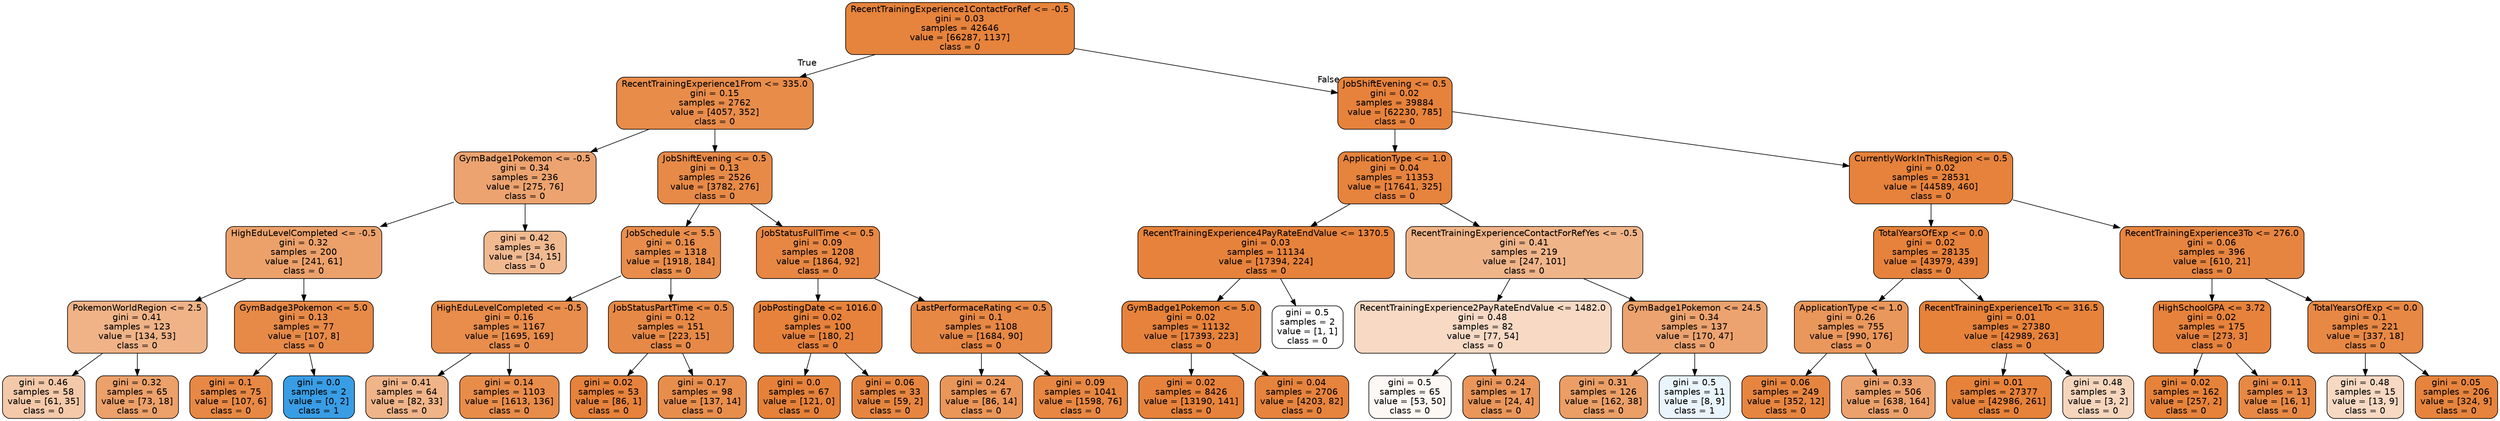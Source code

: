 digraph Tree {
node [shape=box, style="filled, rounded", color="black", fontname=helvetica] ;
edge [fontname=helvetica] ;
0 [label="RecentTrainingExperience1ContactForRef <= -0.5\ngini = 0.03\nsamples = 42646\nvalue = [66287, 1137]\nclass = 0", fillcolor="#e58139fb"] ;
1 [label="RecentTrainingExperience1From <= 335.0\ngini = 0.15\nsamples = 2762\nvalue = [4057, 352]\nclass = 0", fillcolor="#e58139e9"] ;
0 -> 1 [labeldistance=2.5, labelangle=45, headlabel="True"] ;
2 [label="GymBadge1Pokemon <= -0.5\ngini = 0.34\nsamples = 236\nvalue = [275, 76]\nclass = 0", fillcolor="#e58139b9"] ;
1 -> 2 ;
3 [label="HighEduLevelCompleted <= -0.5\ngini = 0.32\nsamples = 200\nvalue = [241, 61]\nclass = 0", fillcolor="#e58139be"] ;
2 -> 3 ;
4 [label="PokemonWorldRegion <= 2.5\ngini = 0.41\nsamples = 123\nvalue = [134, 53]\nclass = 0", fillcolor="#e581399a"] ;
3 -> 4 ;
5 [label="gini = 0.46\nsamples = 58\nvalue = [61, 35]\nclass = 0", fillcolor="#e581396d"] ;
4 -> 5 ;
6 [label="gini = 0.32\nsamples = 65\nvalue = [73, 18]\nclass = 0", fillcolor="#e58139c0"] ;
4 -> 6 ;
7 [label="GymBadge3Pokemon <= 5.0\ngini = 0.13\nsamples = 77\nvalue = [107, 8]\nclass = 0", fillcolor="#e58139ec"] ;
3 -> 7 ;
8 [label="gini = 0.1\nsamples = 75\nvalue = [107, 6]\nclass = 0", fillcolor="#e58139f1"] ;
7 -> 8 ;
9 [label="gini = 0.0\nsamples = 2\nvalue = [0, 2]\nclass = 1", fillcolor="#399de5ff"] ;
7 -> 9 ;
10 [label="gini = 0.42\nsamples = 36\nvalue = [34, 15]\nclass = 0", fillcolor="#e581398e"] ;
2 -> 10 ;
11 [label="JobShiftEvening <= 0.5\ngini = 0.13\nsamples = 2526\nvalue = [3782, 276]\nclass = 0", fillcolor="#e58139ec"] ;
1 -> 11 ;
12 [label="JobSchedule <= 5.5\ngini = 0.16\nsamples = 1318\nvalue = [1918, 184]\nclass = 0", fillcolor="#e58139e7"] ;
11 -> 12 ;
13 [label="HighEduLevelCompleted <= -0.5\ngini = 0.16\nsamples = 1167\nvalue = [1695, 169]\nclass = 0", fillcolor="#e58139e6"] ;
12 -> 13 ;
14 [label="gini = 0.41\nsamples = 64\nvalue = [82, 33]\nclass = 0", fillcolor="#e5813998"] ;
13 -> 14 ;
15 [label="gini = 0.14\nsamples = 1103\nvalue = [1613, 136]\nclass = 0", fillcolor="#e58139e9"] ;
13 -> 15 ;
16 [label="JobStatusPartTime <= 0.5\ngini = 0.12\nsamples = 151\nvalue = [223, 15]\nclass = 0", fillcolor="#e58139ee"] ;
12 -> 16 ;
17 [label="gini = 0.02\nsamples = 53\nvalue = [86, 1]\nclass = 0", fillcolor="#e58139fc"] ;
16 -> 17 ;
18 [label="gini = 0.17\nsamples = 98\nvalue = [137, 14]\nclass = 0", fillcolor="#e58139e5"] ;
16 -> 18 ;
19 [label="JobStatusFullTime <= 0.5\ngini = 0.09\nsamples = 1208\nvalue = [1864, 92]\nclass = 0", fillcolor="#e58139f2"] ;
11 -> 19 ;
20 [label="JobPostingDate <= 1016.0\ngini = 0.02\nsamples = 100\nvalue = [180, 2]\nclass = 0", fillcolor="#e58139fc"] ;
19 -> 20 ;
21 [label="gini = 0.0\nsamples = 67\nvalue = [121, 0]\nclass = 0", fillcolor="#e58139ff"] ;
20 -> 21 ;
22 [label="gini = 0.06\nsamples = 33\nvalue = [59, 2]\nclass = 0", fillcolor="#e58139f6"] ;
20 -> 22 ;
23 [label="LastPerformaceRating <= 0.5\ngini = 0.1\nsamples = 1108\nvalue = [1684, 90]\nclass = 0", fillcolor="#e58139f1"] ;
19 -> 23 ;
24 [label="gini = 0.24\nsamples = 67\nvalue = [86, 14]\nclass = 0", fillcolor="#e58139d5"] ;
23 -> 24 ;
25 [label="gini = 0.09\nsamples = 1041\nvalue = [1598, 76]\nclass = 0", fillcolor="#e58139f3"] ;
23 -> 25 ;
26 [label="JobShiftEvening <= 0.5\ngini = 0.02\nsamples = 39884\nvalue = [62230, 785]\nclass = 0", fillcolor="#e58139fc"] ;
0 -> 26 [labeldistance=2.5, labelangle=-45, headlabel="False"] ;
27 [label="ApplicationType <= 1.0\ngini = 0.04\nsamples = 11353\nvalue = [17641, 325]\nclass = 0", fillcolor="#e58139fa"] ;
26 -> 27 ;
28 [label="RecentTrainingExperience4PayRateEndValue <= 1370.5\ngini = 0.03\nsamples = 11134\nvalue = [17394, 224]\nclass = 0", fillcolor="#e58139fc"] ;
27 -> 28 ;
29 [label="GymBadge1Pokemon <= 5.0\ngini = 0.02\nsamples = 11132\nvalue = [17393, 223]\nclass = 0", fillcolor="#e58139fc"] ;
28 -> 29 ;
30 [label="gini = 0.02\nsamples = 8426\nvalue = [13190, 141]\nclass = 0", fillcolor="#e58139fc"] ;
29 -> 30 ;
31 [label="gini = 0.04\nsamples = 2706\nvalue = [4203, 82]\nclass = 0", fillcolor="#e58139fa"] ;
29 -> 31 ;
32 [label="gini = 0.5\nsamples = 2\nvalue = [1, 1]\nclass = 0", fillcolor="#e5813900"] ;
28 -> 32 ;
33 [label="RecentTrainingExperienceContactForRefYes <= -0.5\ngini = 0.41\nsamples = 219\nvalue = [247, 101]\nclass = 0", fillcolor="#e5813997"] ;
27 -> 33 ;
34 [label="RecentTrainingExperience2PayRateEndValue <= 1482.0\ngini = 0.48\nsamples = 82\nvalue = [77, 54]\nclass = 0", fillcolor="#e581394c"] ;
33 -> 34 ;
35 [label="gini = 0.5\nsamples = 65\nvalue = [53, 50]\nclass = 0", fillcolor="#e581390e"] ;
34 -> 35 ;
36 [label="gini = 0.24\nsamples = 17\nvalue = [24, 4]\nclass = 0", fillcolor="#e58139d4"] ;
34 -> 36 ;
37 [label="GymBadge1Pokemon <= 24.5\ngini = 0.34\nsamples = 137\nvalue = [170, 47]\nclass = 0", fillcolor="#e58139b9"] ;
33 -> 37 ;
38 [label="gini = 0.31\nsamples = 126\nvalue = [162, 38]\nclass = 0", fillcolor="#e58139c3"] ;
37 -> 38 ;
39 [label="gini = 0.5\nsamples = 11\nvalue = [8, 9]\nclass = 1", fillcolor="#399de51c"] ;
37 -> 39 ;
40 [label="CurrentlyWorkInThisRegion <= 0.5\ngini = 0.02\nsamples = 28531\nvalue = [44589, 460]\nclass = 0", fillcolor="#e58139fc"] ;
26 -> 40 ;
41 [label="TotalYearsOfExp <= 0.0\ngini = 0.02\nsamples = 28135\nvalue = [43979, 439]\nclass = 0", fillcolor="#e58139fc"] ;
40 -> 41 ;
42 [label="ApplicationType <= 1.0\ngini = 0.26\nsamples = 755\nvalue = [990, 176]\nclass = 0", fillcolor="#e58139d2"] ;
41 -> 42 ;
43 [label="gini = 0.06\nsamples = 249\nvalue = [352, 12]\nclass = 0", fillcolor="#e58139f6"] ;
42 -> 43 ;
44 [label="gini = 0.33\nsamples = 506\nvalue = [638, 164]\nclass = 0", fillcolor="#e58139bd"] ;
42 -> 44 ;
45 [label="RecentTrainingExperience1To <= 316.5\ngini = 0.01\nsamples = 27380\nvalue = [42989, 263]\nclass = 0", fillcolor="#e58139fd"] ;
41 -> 45 ;
46 [label="gini = 0.01\nsamples = 27377\nvalue = [42986, 261]\nclass = 0", fillcolor="#e58139fd"] ;
45 -> 46 ;
47 [label="gini = 0.48\nsamples = 3\nvalue = [3, 2]\nclass = 0", fillcolor="#e5813955"] ;
45 -> 47 ;
48 [label="RecentTrainingExperience3To <= 276.0\ngini = 0.06\nsamples = 396\nvalue = [610, 21]\nclass = 0", fillcolor="#e58139f6"] ;
40 -> 48 ;
49 [label="HighSchoolGPA <= 3.72\ngini = 0.02\nsamples = 175\nvalue = [273, 3]\nclass = 0", fillcolor="#e58139fc"] ;
48 -> 49 ;
50 [label="gini = 0.02\nsamples = 162\nvalue = [257, 2]\nclass = 0", fillcolor="#e58139fd"] ;
49 -> 50 ;
51 [label="gini = 0.11\nsamples = 13\nvalue = [16, 1]\nclass = 0", fillcolor="#e58139ef"] ;
49 -> 51 ;
52 [label="TotalYearsOfExp <= 0.0\ngini = 0.1\nsamples = 221\nvalue = [337, 18]\nclass = 0", fillcolor="#e58139f1"] ;
48 -> 52 ;
53 [label="gini = 0.48\nsamples = 15\nvalue = [13, 9]\nclass = 0", fillcolor="#e581394e"] ;
52 -> 53 ;
54 [label="gini = 0.05\nsamples = 206\nvalue = [324, 9]\nclass = 0", fillcolor="#e58139f8"] ;
52 -> 54 ;
}